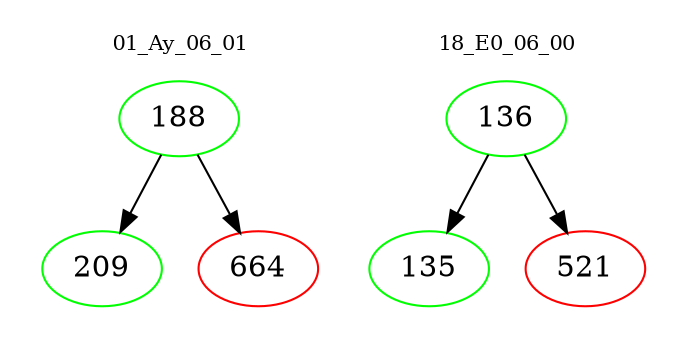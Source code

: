 digraph{
subgraph cluster_0 {
color = white
label = "01_Ay_06_01";
fontsize=10;
T0_188 [label="188", color="green"]
T0_188 -> T0_209 [color="black"]
T0_209 [label="209", color="green"]
T0_188 -> T0_664 [color="black"]
T0_664 [label="664", color="red"]
}
subgraph cluster_1 {
color = white
label = "18_E0_06_00";
fontsize=10;
T1_136 [label="136", color="green"]
T1_136 -> T1_135 [color="black"]
T1_135 [label="135", color="green"]
T1_136 -> T1_521 [color="black"]
T1_521 [label="521", color="red"]
}
}
